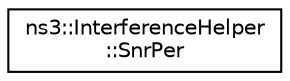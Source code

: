 digraph "Graphical Class Hierarchy"
{
 // LATEX_PDF_SIZE
  edge [fontname="Helvetica",fontsize="10",labelfontname="Helvetica",labelfontsize="10"];
  node [fontname="Helvetica",fontsize="10",shape=record];
  rankdir="LR";
  Node0 [label="ns3::InterferenceHelper\l::SnrPer",height=0.2,width=0.4,color="black", fillcolor="white", style="filled",URL="$structns3_1_1_interference_helper_1_1_snr_per.html",tooltip="Signal event for a PPDU."];
}
